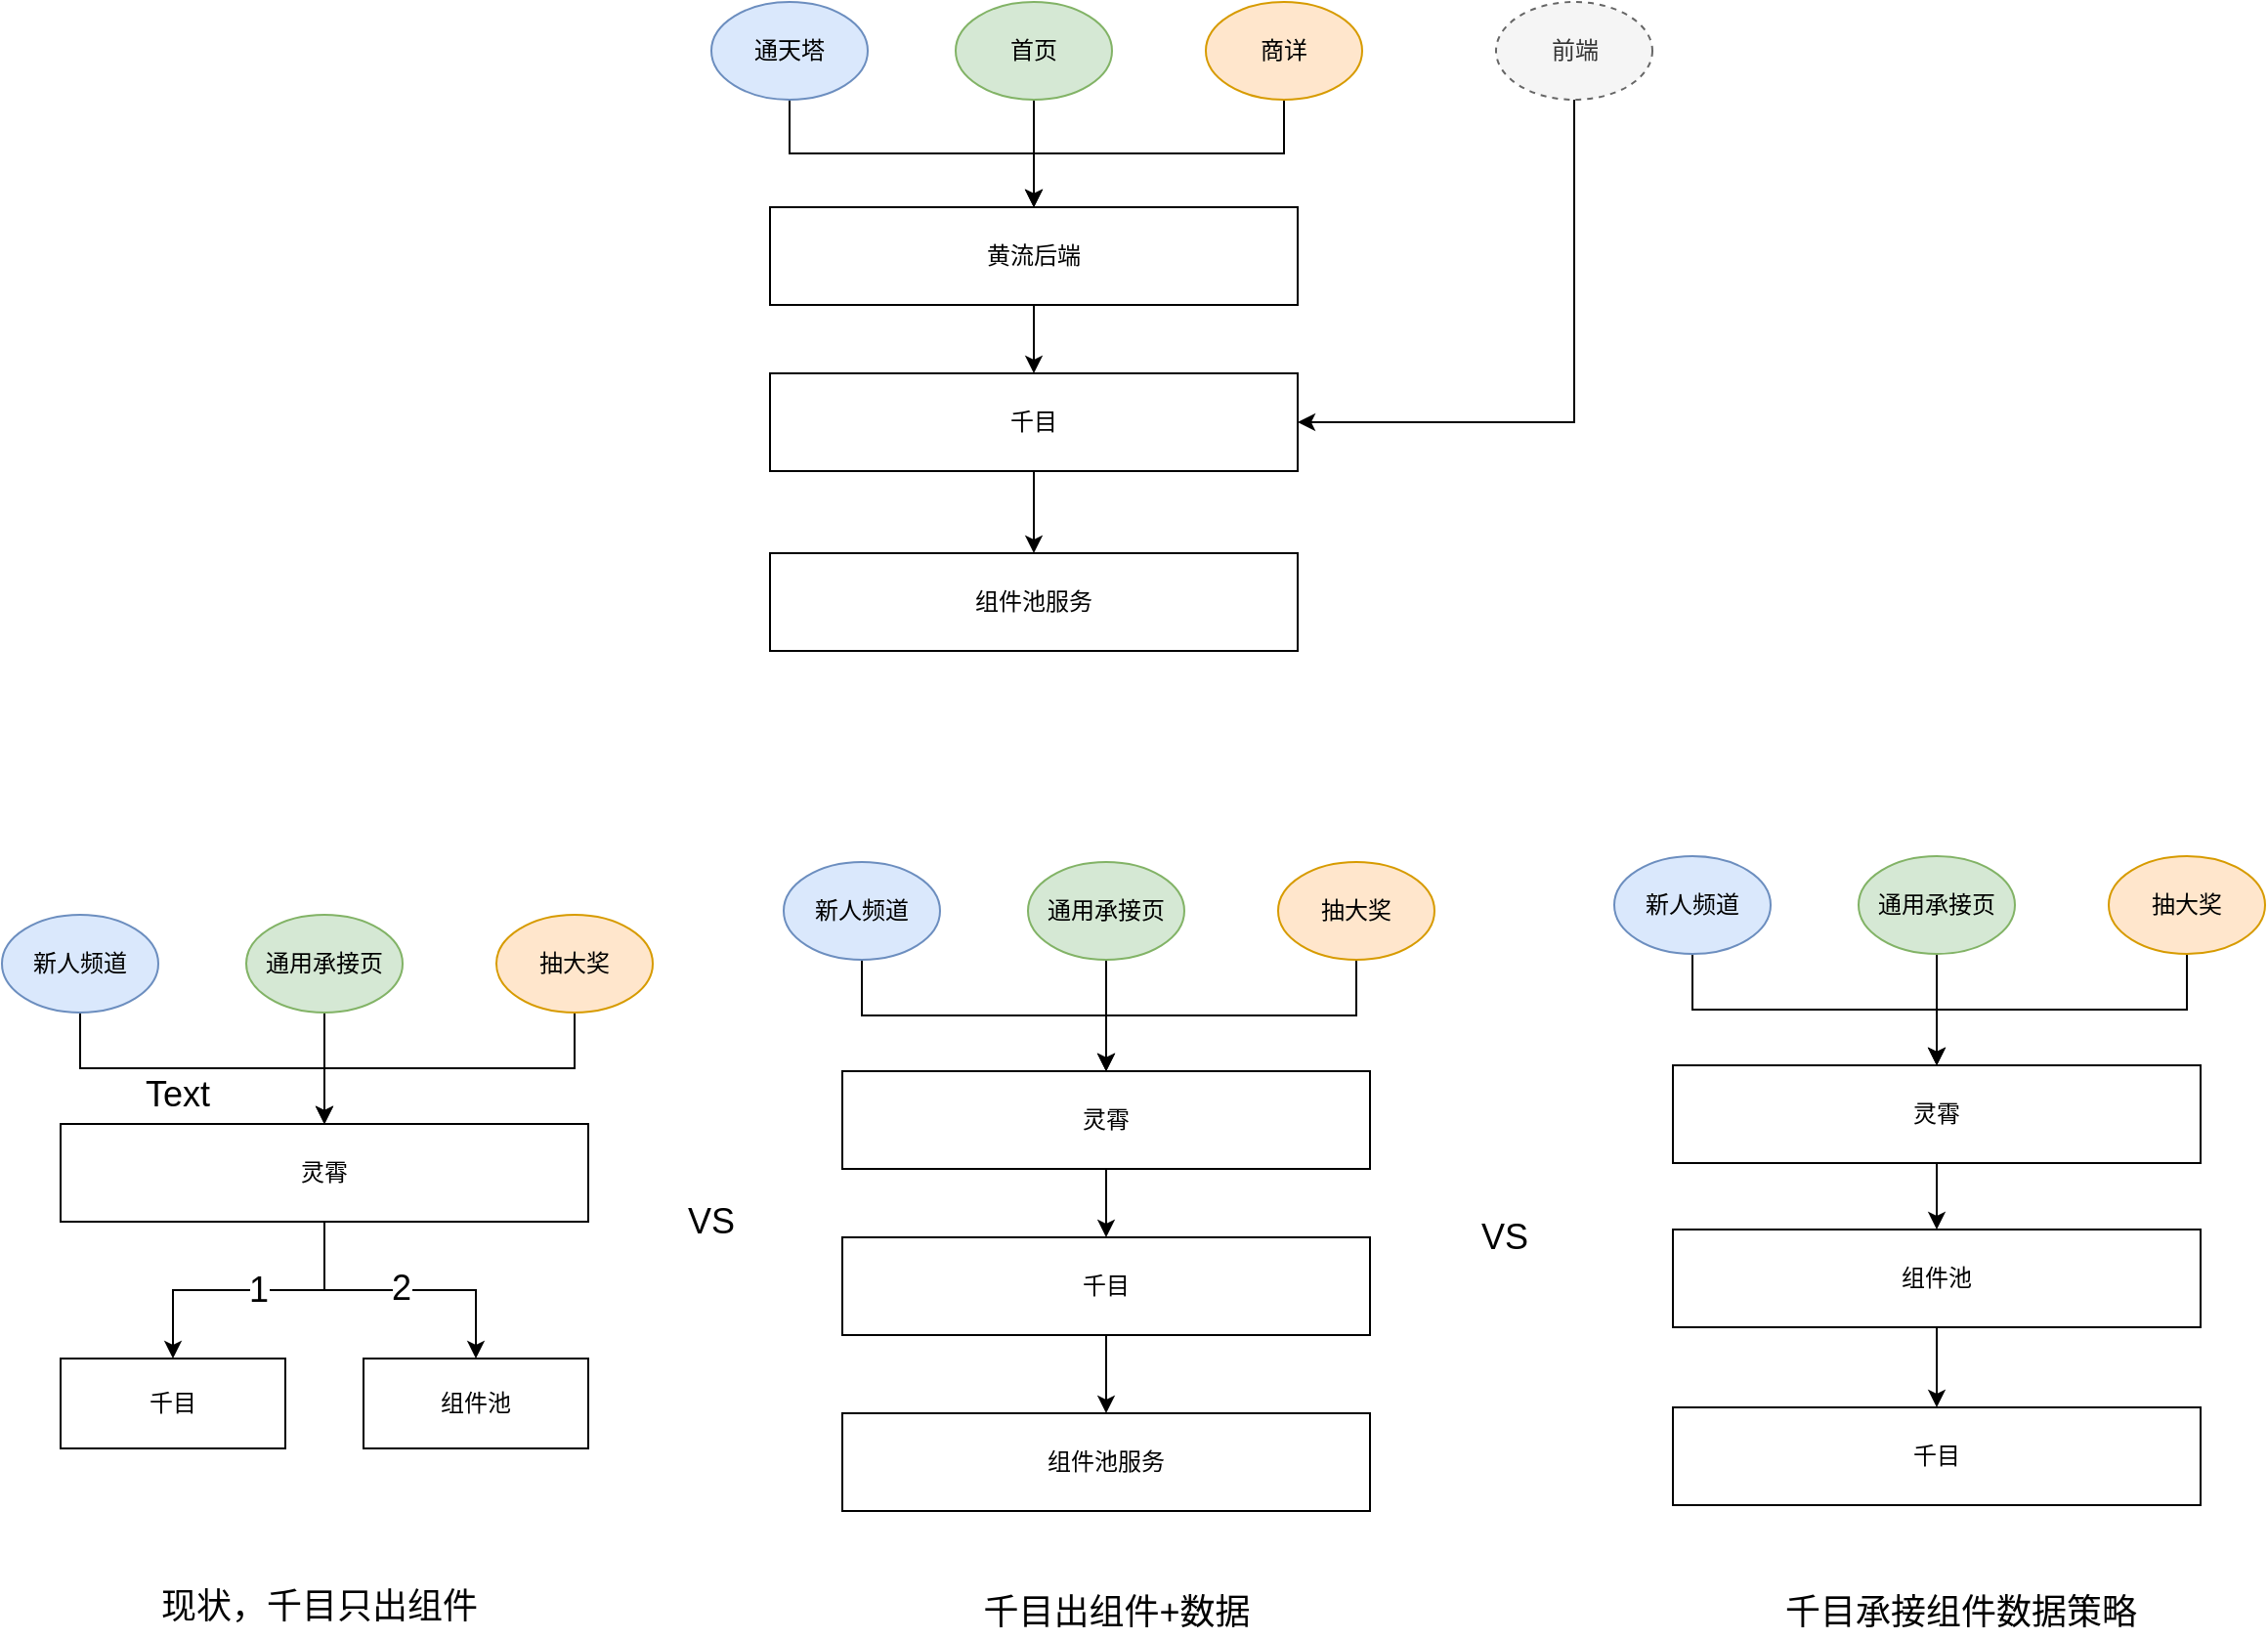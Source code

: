 <mxfile version="20.6.0" type="github">
  <diagram id="9PH4TELa1Uke-sMNyPmK" name="第 1 页">
    <mxGraphModel dx="2118" dy="48" grid="0" gridSize="10" guides="1" tooltips="1" connect="1" arrows="1" fold="1" page="0" pageScale="1" pageWidth="827" pageHeight="1169" math="0" shadow="0">
      <root>
        <mxCell id="0" />
        <mxCell id="1" parent="0" />
        <mxCell id="kBixg6GuGJOfSXqgUfik-32" style="edgeStyle=orthogonalEdgeStyle;rounded=0;orthogonalLoop=1;jettySize=auto;html=1;exitX=0.5;exitY=1;exitDx=0;exitDy=0;" edge="1" parent="1" source="kBixg6GuGJOfSXqgUfik-28" target="kBixg6GuGJOfSXqgUfik-31">
          <mxGeometry relative="1" as="geometry" />
        </mxCell>
        <mxCell id="kBixg6GuGJOfSXqgUfik-28" value="通天塔" style="ellipse;whiteSpace=wrap;html=1;fillColor=#dae8fc;strokeColor=#6c8ebf;" vertex="1" parent="1">
          <mxGeometry x="-171" y="835" width="80" height="50" as="geometry" />
        </mxCell>
        <mxCell id="kBixg6GuGJOfSXqgUfik-33" style="edgeStyle=orthogonalEdgeStyle;rounded=0;orthogonalLoop=1;jettySize=auto;html=1;exitX=0.5;exitY=1;exitDx=0;exitDy=0;entryX=0.5;entryY=0;entryDx=0;entryDy=0;" edge="1" parent="1" source="kBixg6GuGJOfSXqgUfik-29" target="kBixg6GuGJOfSXqgUfik-31">
          <mxGeometry relative="1" as="geometry" />
        </mxCell>
        <mxCell id="kBixg6GuGJOfSXqgUfik-29" value="首页" style="ellipse;whiteSpace=wrap;html=1;fillColor=#d5e8d4;strokeColor=#82b366;" vertex="1" parent="1">
          <mxGeometry x="-46" y="835" width="80" height="50" as="geometry" />
        </mxCell>
        <mxCell id="kBixg6GuGJOfSXqgUfik-34" style="edgeStyle=orthogonalEdgeStyle;rounded=0;orthogonalLoop=1;jettySize=auto;html=1;entryX=0.5;entryY=0;entryDx=0;entryDy=0;" edge="1" parent="1" source="kBixg6GuGJOfSXqgUfik-30" target="kBixg6GuGJOfSXqgUfik-31">
          <mxGeometry relative="1" as="geometry" />
        </mxCell>
        <mxCell id="kBixg6GuGJOfSXqgUfik-30" value="商详" style="ellipse;whiteSpace=wrap;html=1;fillColor=#ffe6cc;strokeColor=#d79b00;" vertex="1" parent="1">
          <mxGeometry x="82" y="835" width="80" height="50" as="geometry" />
        </mxCell>
        <mxCell id="kBixg6GuGJOfSXqgUfik-37" value="" style="edgeStyle=orthogonalEdgeStyle;rounded=0;orthogonalLoop=1;jettySize=auto;html=1;" edge="1" parent="1" source="kBixg6GuGJOfSXqgUfik-31" target="kBixg6GuGJOfSXqgUfik-35">
          <mxGeometry relative="1" as="geometry" />
        </mxCell>
        <mxCell id="kBixg6GuGJOfSXqgUfik-31" value="黄流后端" style="rounded=0;whiteSpace=wrap;html=1;" vertex="1" parent="1">
          <mxGeometry x="-141" y="940" width="270" height="50" as="geometry" />
        </mxCell>
        <mxCell id="kBixg6GuGJOfSXqgUfik-39" value="" style="edgeStyle=orthogonalEdgeStyle;rounded=0;orthogonalLoop=1;jettySize=auto;html=1;" edge="1" parent="1" source="kBixg6GuGJOfSXqgUfik-35" target="kBixg6GuGJOfSXqgUfik-38">
          <mxGeometry relative="1" as="geometry" />
        </mxCell>
        <mxCell id="kBixg6GuGJOfSXqgUfik-35" value="千目" style="rounded=0;whiteSpace=wrap;html=1;" vertex="1" parent="1">
          <mxGeometry x="-141" y="1025" width="270" height="50" as="geometry" />
        </mxCell>
        <mxCell id="kBixg6GuGJOfSXqgUfik-38" value="组件池服务" style="rounded=0;whiteSpace=wrap;html=1;" vertex="1" parent="1">
          <mxGeometry x="-141" y="1117" width="270" height="50" as="geometry" />
        </mxCell>
        <mxCell id="kBixg6GuGJOfSXqgUfik-49" style="edgeStyle=orthogonalEdgeStyle;rounded=0;orthogonalLoop=1;jettySize=auto;html=1;entryX=1;entryY=0.5;entryDx=0;entryDy=0;exitX=0.5;exitY=1;exitDx=0;exitDy=0;" edge="1" parent="1" source="kBixg6GuGJOfSXqgUfik-48" target="kBixg6GuGJOfSXqgUfik-35">
          <mxGeometry relative="1" as="geometry" />
        </mxCell>
        <mxCell id="kBixg6GuGJOfSXqgUfik-48" value="前端" style="ellipse;whiteSpace=wrap;html=1;fillColor=#f5f5f5;strokeColor=#666666;fontColor=#333333;dashed=1;" vertex="1" parent="1">
          <mxGeometry x="230.5" y="835" width="80" height="50" as="geometry" />
        </mxCell>
        <mxCell id="kBixg6GuGJOfSXqgUfik-50" style="edgeStyle=orthogonalEdgeStyle;rounded=0;orthogonalLoop=1;jettySize=auto;html=1;exitX=0.5;exitY=1;exitDx=0;exitDy=0;" edge="1" parent="1" source="kBixg6GuGJOfSXqgUfik-51" target="kBixg6GuGJOfSXqgUfik-57">
          <mxGeometry relative="1" as="geometry" />
        </mxCell>
        <mxCell id="kBixg6GuGJOfSXqgUfik-51" value="新人频道" style="ellipse;whiteSpace=wrap;html=1;fillColor=#dae8fc;strokeColor=#6c8ebf;" vertex="1" parent="1">
          <mxGeometry x="-134" y="1275" width="80" height="50" as="geometry" />
        </mxCell>
        <mxCell id="kBixg6GuGJOfSXqgUfik-52" style="edgeStyle=orthogonalEdgeStyle;rounded=0;orthogonalLoop=1;jettySize=auto;html=1;exitX=0.5;exitY=1;exitDx=0;exitDy=0;entryX=0.5;entryY=0;entryDx=0;entryDy=0;" edge="1" parent="1" source="kBixg6GuGJOfSXqgUfik-53" target="kBixg6GuGJOfSXqgUfik-57">
          <mxGeometry relative="1" as="geometry" />
        </mxCell>
        <mxCell id="kBixg6GuGJOfSXqgUfik-53" value="通用承接页" style="ellipse;whiteSpace=wrap;html=1;fillColor=#d5e8d4;strokeColor=#82b366;" vertex="1" parent="1">
          <mxGeometry x="-9" y="1275" width="80" height="50" as="geometry" />
        </mxCell>
        <mxCell id="kBixg6GuGJOfSXqgUfik-54" style="edgeStyle=orthogonalEdgeStyle;rounded=0;orthogonalLoop=1;jettySize=auto;html=1;entryX=0.5;entryY=0;entryDx=0;entryDy=0;" edge="1" parent="1" source="kBixg6GuGJOfSXqgUfik-55" target="kBixg6GuGJOfSXqgUfik-57">
          <mxGeometry relative="1" as="geometry" />
        </mxCell>
        <mxCell id="kBixg6GuGJOfSXqgUfik-55" value="抽大奖" style="ellipse;whiteSpace=wrap;html=1;fillColor=#ffe6cc;strokeColor=#d79b00;" vertex="1" parent="1">
          <mxGeometry x="119" y="1275" width="80" height="50" as="geometry" />
        </mxCell>
        <mxCell id="kBixg6GuGJOfSXqgUfik-56" value="" style="edgeStyle=orthogonalEdgeStyle;rounded=0;orthogonalLoop=1;jettySize=auto;html=1;" edge="1" parent="1" source="kBixg6GuGJOfSXqgUfik-57" target="kBixg6GuGJOfSXqgUfik-59">
          <mxGeometry relative="1" as="geometry" />
        </mxCell>
        <mxCell id="kBixg6GuGJOfSXqgUfik-57" value="灵霄" style="rounded=0;whiteSpace=wrap;html=1;" vertex="1" parent="1">
          <mxGeometry x="-104" y="1382" width="270" height="50" as="geometry" />
        </mxCell>
        <mxCell id="kBixg6GuGJOfSXqgUfik-58" value="" style="edgeStyle=orthogonalEdgeStyle;rounded=0;orthogonalLoop=1;jettySize=auto;html=1;" edge="1" parent="1" source="kBixg6GuGJOfSXqgUfik-59" target="kBixg6GuGJOfSXqgUfik-60">
          <mxGeometry relative="1" as="geometry" />
        </mxCell>
        <mxCell id="kBixg6GuGJOfSXqgUfik-59" value="千目" style="rounded=0;whiteSpace=wrap;html=1;" vertex="1" parent="1">
          <mxGeometry x="-104" y="1467" width="270" height="50" as="geometry" />
        </mxCell>
        <mxCell id="kBixg6GuGJOfSXqgUfik-60" value="组件池服务" style="rounded=0;whiteSpace=wrap;html=1;" vertex="1" parent="1">
          <mxGeometry x="-104" y="1557" width="270" height="50" as="geometry" />
        </mxCell>
        <mxCell id="kBixg6GuGJOfSXqgUfik-63" style="edgeStyle=orthogonalEdgeStyle;rounded=0;orthogonalLoop=1;jettySize=auto;html=1;exitX=0.5;exitY=1;exitDx=0;exitDy=0;" edge="1" parent="1" source="kBixg6GuGJOfSXqgUfik-64" target="kBixg6GuGJOfSXqgUfik-70">
          <mxGeometry relative="1" as="geometry" />
        </mxCell>
        <mxCell id="kBixg6GuGJOfSXqgUfik-64" value="新人频道" style="ellipse;whiteSpace=wrap;html=1;fillColor=#dae8fc;strokeColor=#6c8ebf;" vertex="1" parent="1">
          <mxGeometry x="291" y="1272" width="80" height="50" as="geometry" />
        </mxCell>
        <mxCell id="kBixg6GuGJOfSXqgUfik-65" style="edgeStyle=orthogonalEdgeStyle;rounded=0;orthogonalLoop=1;jettySize=auto;html=1;exitX=0.5;exitY=1;exitDx=0;exitDy=0;entryX=0.5;entryY=0;entryDx=0;entryDy=0;" edge="1" parent="1" source="kBixg6GuGJOfSXqgUfik-66" target="kBixg6GuGJOfSXqgUfik-70">
          <mxGeometry relative="1" as="geometry" />
        </mxCell>
        <mxCell id="kBixg6GuGJOfSXqgUfik-66" value="通用承接页" style="ellipse;whiteSpace=wrap;html=1;fillColor=#d5e8d4;strokeColor=#82b366;" vertex="1" parent="1">
          <mxGeometry x="416" y="1272" width="80" height="50" as="geometry" />
        </mxCell>
        <mxCell id="kBixg6GuGJOfSXqgUfik-67" style="edgeStyle=orthogonalEdgeStyle;rounded=0;orthogonalLoop=1;jettySize=auto;html=1;entryX=0.5;entryY=0;entryDx=0;entryDy=0;" edge="1" parent="1" source="kBixg6GuGJOfSXqgUfik-68" target="kBixg6GuGJOfSXqgUfik-70">
          <mxGeometry relative="1" as="geometry" />
        </mxCell>
        <mxCell id="kBixg6GuGJOfSXqgUfik-68" value="抽大奖" style="ellipse;whiteSpace=wrap;html=1;fillColor=#ffe6cc;strokeColor=#d79b00;" vertex="1" parent="1">
          <mxGeometry x="544" y="1272" width="80" height="50" as="geometry" />
        </mxCell>
        <mxCell id="kBixg6GuGJOfSXqgUfik-69" value="" style="edgeStyle=orthogonalEdgeStyle;rounded=0;orthogonalLoop=1;jettySize=auto;html=1;" edge="1" parent="1" source="kBixg6GuGJOfSXqgUfik-70" target="kBixg6GuGJOfSXqgUfik-72">
          <mxGeometry relative="1" as="geometry" />
        </mxCell>
        <mxCell id="kBixg6GuGJOfSXqgUfik-70" value="灵霄" style="rounded=0;whiteSpace=wrap;html=1;" vertex="1" parent="1">
          <mxGeometry x="321" y="1379" width="270" height="50" as="geometry" />
        </mxCell>
        <mxCell id="kBixg6GuGJOfSXqgUfik-71" value="" style="edgeStyle=orthogonalEdgeStyle;rounded=0;orthogonalLoop=1;jettySize=auto;html=1;" edge="1" parent="1" source="kBixg6GuGJOfSXqgUfik-72" target="kBixg6GuGJOfSXqgUfik-73">
          <mxGeometry relative="1" as="geometry" />
        </mxCell>
        <mxCell id="kBixg6GuGJOfSXqgUfik-72" value="组件池" style="rounded=0;whiteSpace=wrap;html=1;" vertex="1" parent="1">
          <mxGeometry x="321" y="1463" width="270" height="50" as="geometry" />
        </mxCell>
        <mxCell id="kBixg6GuGJOfSXqgUfik-73" value="千目" style="rounded=0;whiteSpace=wrap;html=1;" vertex="1" parent="1">
          <mxGeometry x="321" y="1554" width="270" height="50" as="geometry" />
        </mxCell>
        <mxCell id="kBixg6GuGJOfSXqgUfik-74" value="VS" style="text;html=1;strokeColor=none;fillColor=none;align=center;verticalAlign=middle;whiteSpace=wrap;rounded=0;dashed=1;fontSize=18;" vertex="1" parent="1">
          <mxGeometry x="205" y="1452" width="60" height="30" as="geometry" />
        </mxCell>
        <mxCell id="kBixg6GuGJOfSXqgUfik-107" value="Text" style="text;html=1;strokeColor=none;fillColor=none;align=center;verticalAlign=middle;whiteSpace=wrap;rounded=0;dashed=1;fontSize=18;" vertex="1" parent="1">
          <mxGeometry x="-474" y="1379" width="60" height="30" as="geometry" />
        </mxCell>
        <mxCell id="kBixg6GuGJOfSXqgUfik-108" style="edgeStyle=orthogonalEdgeStyle;rounded=0;orthogonalLoop=1;jettySize=auto;html=1;exitX=0.5;exitY=1;exitDx=0;exitDy=0;" edge="1" parent="1" source="kBixg6GuGJOfSXqgUfik-109" target="kBixg6GuGJOfSXqgUfik-118">
          <mxGeometry relative="1" as="geometry" />
        </mxCell>
        <mxCell id="kBixg6GuGJOfSXqgUfik-109" value="新人频道" style="ellipse;whiteSpace=wrap;html=1;fillColor=#dae8fc;strokeColor=#6c8ebf;" vertex="1" parent="1">
          <mxGeometry x="-534" y="1302" width="80" height="50" as="geometry" />
        </mxCell>
        <mxCell id="kBixg6GuGJOfSXqgUfik-110" style="edgeStyle=orthogonalEdgeStyle;rounded=0;orthogonalLoop=1;jettySize=auto;html=1;exitX=0.5;exitY=1;exitDx=0;exitDy=0;entryX=0.5;entryY=0;entryDx=0;entryDy=0;" edge="1" parent="1" source="kBixg6GuGJOfSXqgUfik-111" target="kBixg6GuGJOfSXqgUfik-118">
          <mxGeometry relative="1" as="geometry" />
        </mxCell>
        <mxCell id="kBixg6GuGJOfSXqgUfik-111" value="通用承接页" style="ellipse;whiteSpace=wrap;html=1;fillColor=#d5e8d4;strokeColor=#82b366;" vertex="1" parent="1">
          <mxGeometry x="-409" y="1302" width="80" height="50" as="geometry" />
        </mxCell>
        <mxCell id="kBixg6GuGJOfSXqgUfik-112" style="edgeStyle=orthogonalEdgeStyle;rounded=0;orthogonalLoop=1;jettySize=auto;html=1;entryX=0.5;entryY=0;entryDx=0;entryDy=0;" edge="1" parent="1" source="kBixg6GuGJOfSXqgUfik-113" target="kBixg6GuGJOfSXqgUfik-118">
          <mxGeometry relative="1" as="geometry" />
        </mxCell>
        <mxCell id="kBixg6GuGJOfSXqgUfik-113" value="抽大奖" style="ellipse;whiteSpace=wrap;html=1;fillColor=#ffe6cc;strokeColor=#d79b00;" vertex="1" parent="1">
          <mxGeometry x="-281" y="1302" width="80" height="50" as="geometry" />
        </mxCell>
        <mxCell id="kBixg6GuGJOfSXqgUfik-114" style="edgeStyle=orthogonalEdgeStyle;rounded=0;orthogonalLoop=1;jettySize=auto;html=1;entryX=0.5;entryY=0;entryDx=0;entryDy=0;fontSize=18;" edge="1" parent="1" source="kBixg6GuGJOfSXqgUfik-118" target="kBixg6GuGJOfSXqgUfik-119">
          <mxGeometry relative="1" as="geometry" />
        </mxCell>
        <mxCell id="kBixg6GuGJOfSXqgUfik-115" value="1" style="edgeLabel;html=1;align=center;verticalAlign=middle;resizable=0;points=[];fontSize=18;" vertex="1" connectable="0" parent="kBixg6GuGJOfSXqgUfik-114">
          <mxGeometry x="-0.14" y="3" relative="1" as="geometry">
            <mxPoint x="-6" y="-3" as="offset" />
          </mxGeometry>
        </mxCell>
        <mxCell id="kBixg6GuGJOfSXqgUfik-116" style="edgeStyle=orthogonalEdgeStyle;rounded=0;orthogonalLoop=1;jettySize=auto;html=1;fontSize=18;" edge="1" parent="1" source="kBixg6GuGJOfSXqgUfik-118" target="kBixg6GuGJOfSXqgUfik-120">
          <mxGeometry relative="1" as="geometry" />
        </mxCell>
        <mxCell id="kBixg6GuGJOfSXqgUfik-117" value="2" style="edgeLabel;html=1;align=center;verticalAlign=middle;resizable=0;points=[];fontSize=18;" vertex="1" connectable="0" parent="kBixg6GuGJOfSXqgUfik-116">
          <mxGeometry x="-0.002" y="1" relative="1" as="geometry">
            <mxPoint as="offset" />
          </mxGeometry>
        </mxCell>
        <mxCell id="kBixg6GuGJOfSXqgUfik-118" value="灵霄" style="rounded=0;whiteSpace=wrap;html=1;" vertex="1" parent="1">
          <mxGeometry x="-504" y="1409" width="270" height="50" as="geometry" />
        </mxCell>
        <mxCell id="kBixg6GuGJOfSXqgUfik-119" value="千目" style="rounded=0;whiteSpace=wrap;html=1;" vertex="1" parent="1">
          <mxGeometry x="-504" y="1529" width="115" height="46" as="geometry" />
        </mxCell>
        <mxCell id="kBixg6GuGJOfSXqgUfik-120" value="组件池" style="rounded=0;whiteSpace=wrap;html=1;" vertex="1" parent="1">
          <mxGeometry x="-349" y="1529" width="115" height="46" as="geometry" />
        </mxCell>
        <mxCell id="kBixg6GuGJOfSXqgUfik-121" value="VS" style="text;html=1;strokeColor=none;fillColor=none;align=center;verticalAlign=middle;whiteSpace=wrap;rounded=0;dashed=1;fontSize=18;" vertex="1" parent="1">
          <mxGeometry x="-201" y="1444" width="60" height="30" as="geometry" />
        </mxCell>
        <mxCell id="kBixg6GuGJOfSXqgUfik-122" value="现状，千目只出组件" style="text;html=1;strokeColor=none;fillColor=none;align=center;verticalAlign=middle;whiteSpace=wrap;rounded=0;dashed=1;fontSize=18;" vertex="1" parent="1">
          <mxGeometry x="-460" y="1645" width="177" height="22.5" as="geometry" />
        </mxCell>
        <mxCell id="kBixg6GuGJOfSXqgUfik-123" value="千目出组件+数据" style="text;html=1;strokeColor=none;fillColor=none;align=center;verticalAlign=middle;whiteSpace=wrap;rounded=0;dashed=1;fontSize=18;" vertex="1" parent="1">
          <mxGeometry x="-39" y="1645" width="150.5" height="27" as="geometry" />
        </mxCell>
        <mxCell id="kBixg6GuGJOfSXqgUfik-124" value="千目承接组件数据策略" style="text;html=1;strokeColor=none;fillColor=none;align=center;verticalAlign=middle;whiteSpace=wrap;rounded=0;dashed=1;fontSize=18;" vertex="1" parent="1">
          <mxGeometry x="363.5" y="1645" width="209" height="27" as="geometry" />
        </mxCell>
      </root>
    </mxGraphModel>
  </diagram>
</mxfile>
